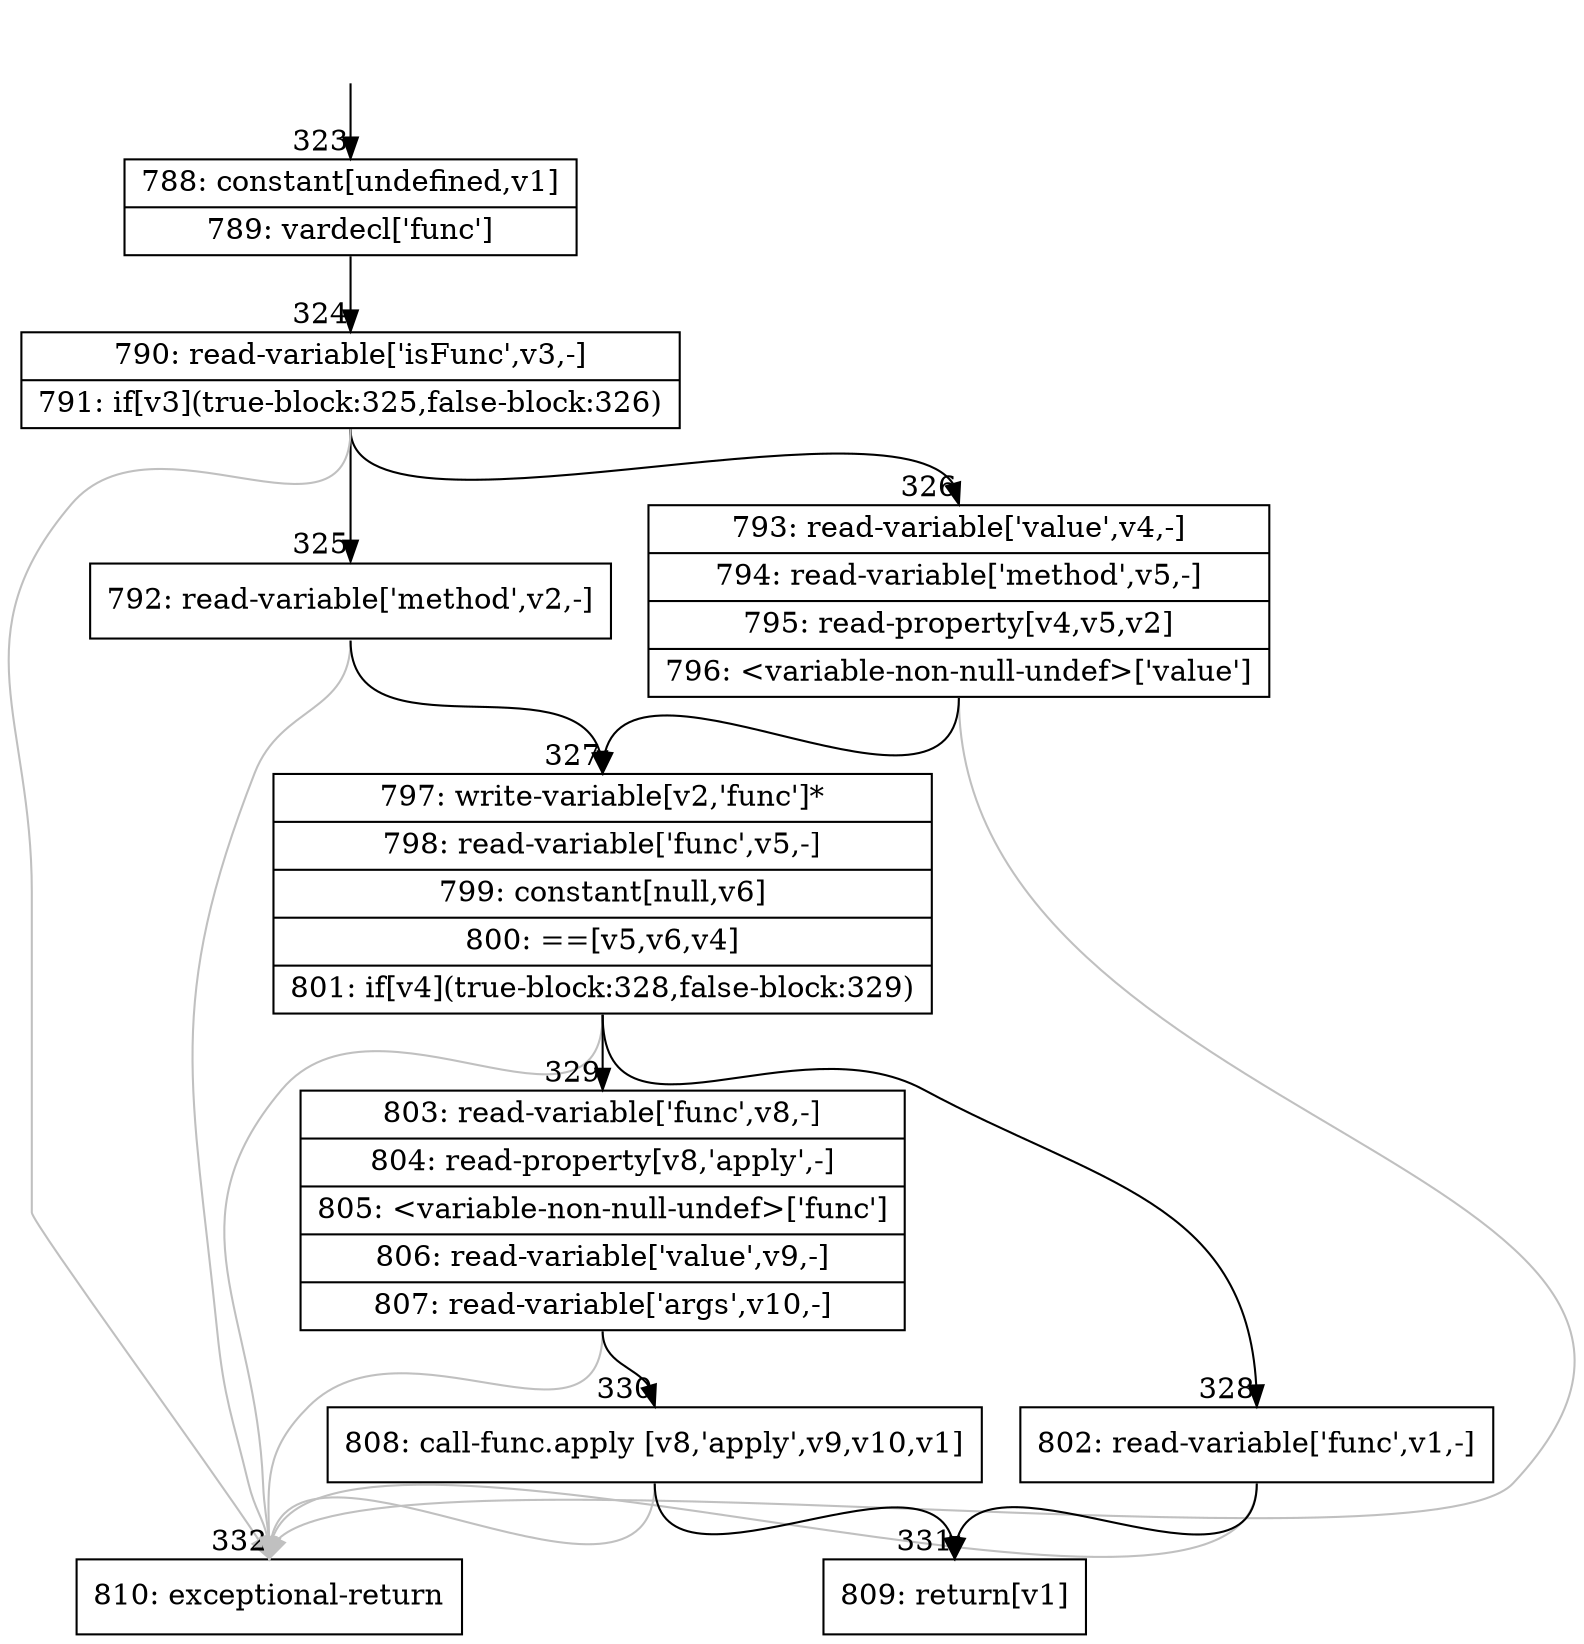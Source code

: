 digraph {
rankdir="TD"
BB_entry31[shape=none,label=""];
BB_entry31 -> BB323 [tailport=s, headport=n, headlabel="    323"]
BB323 [shape=record label="{788: constant[undefined,v1]|789: vardecl['func']}" ] 
BB323 -> BB324 [tailport=s, headport=n, headlabel="      324"]
BB324 [shape=record label="{790: read-variable['isFunc',v3,-]|791: if[v3](true-block:325,false-block:326)}" ] 
BB324 -> BB325 [tailport=s, headport=n, headlabel="      325"]
BB324 -> BB326 [tailport=s, headport=n, headlabel="      326"]
BB324 -> BB332 [tailport=s, headport=n, color=gray, headlabel="      332"]
BB325 [shape=record label="{792: read-variable['method',v2,-]}" ] 
BB325 -> BB327 [tailport=s, headport=n, headlabel="      327"]
BB325 -> BB332 [tailport=s, headport=n, color=gray]
BB326 [shape=record label="{793: read-variable['value',v4,-]|794: read-variable['method',v5,-]|795: read-property[v4,v5,v2]|796: \<variable-non-null-undef\>['value']}" ] 
BB326 -> BB327 [tailport=s, headport=n]
BB326 -> BB332 [tailport=s, headport=n, color=gray]
BB327 [shape=record label="{797: write-variable[v2,'func']*|798: read-variable['func',v5,-]|799: constant[null,v6]|800: ==[v5,v6,v4]|801: if[v4](true-block:328,false-block:329)}" ] 
BB327 -> BB328 [tailport=s, headport=n, headlabel="      328"]
BB327 -> BB329 [tailport=s, headport=n, headlabel="      329"]
BB327 -> BB332 [tailport=s, headport=n, color=gray]
BB328 [shape=record label="{802: read-variable['func',v1,-]}" ] 
BB328 -> BB331 [tailport=s, headport=n, headlabel="      331"]
BB328 -> BB332 [tailport=s, headport=n, color=gray]
BB329 [shape=record label="{803: read-variable['func',v8,-]|804: read-property[v8,'apply',-]|805: \<variable-non-null-undef\>['func']|806: read-variable['value',v9,-]|807: read-variable['args',v10,-]}" ] 
BB329 -> BB330 [tailport=s, headport=n, headlabel="      330"]
BB329 -> BB332 [tailport=s, headport=n, color=gray]
BB330 [shape=record label="{808: call-func.apply [v8,'apply',v9,v10,v1]}" ] 
BB330 -> BB331 [tailport=s, headport=n]
BB330 -> BB332 [tailport=s, headport=n, color=gray]
BB331 [shape=record label="{809: return[v1]}" ] 
BB332 [shape=record label="{810: exceptional-return}" ] 
//#$~ 277
}
